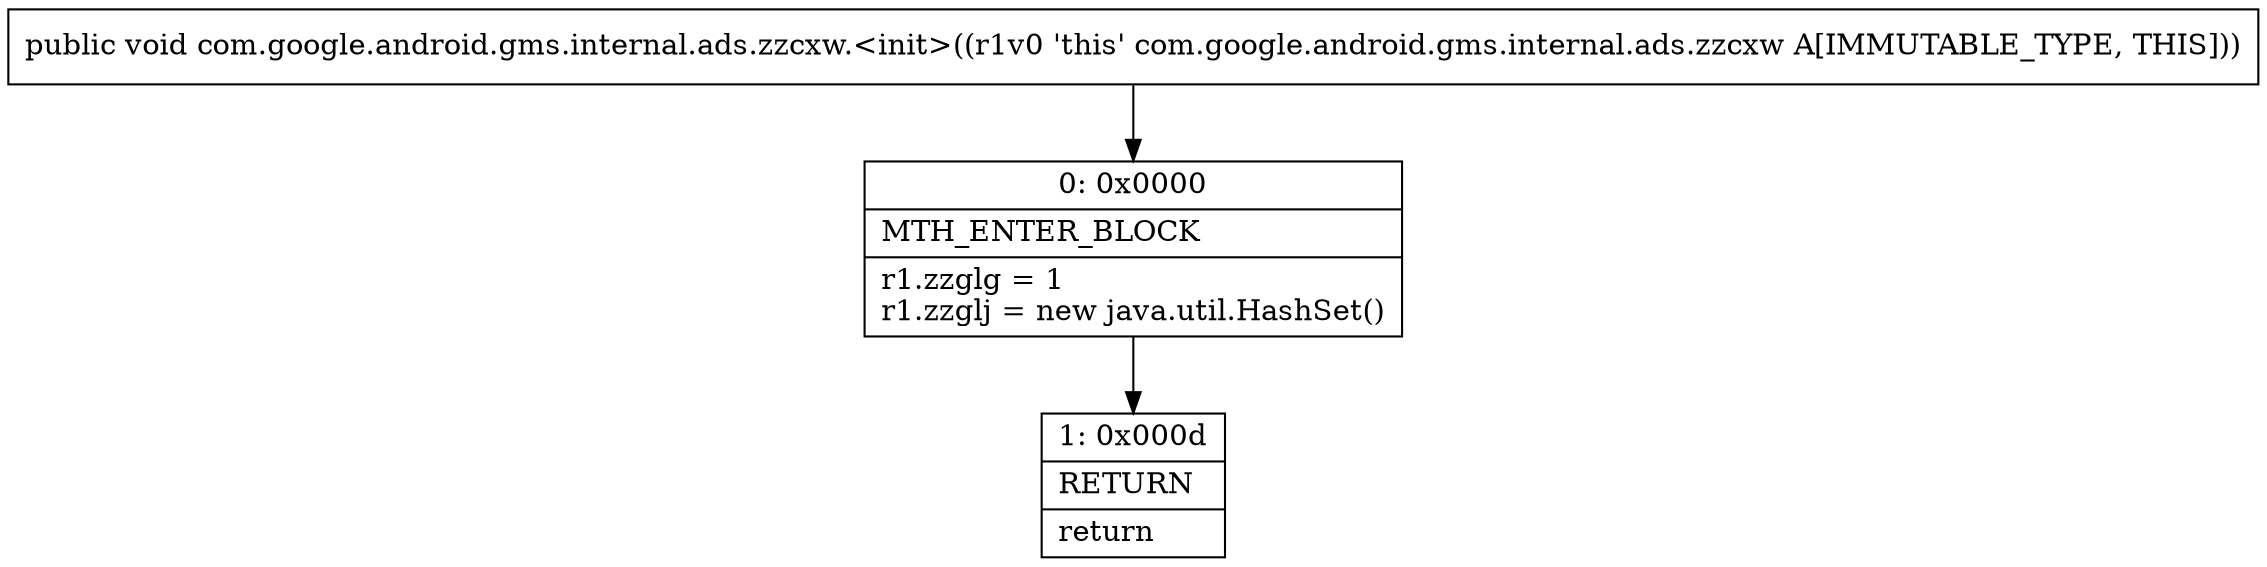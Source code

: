 digraph "CFG forcom.google.android.gms.internal.ads.zzcxw.\<init\>()V" {
Node_0 [shape=record,label="{0\:\ 0x0000|MTH_ENTER_BLOCK\l|r1.zzglg = 1\lr1.zzglj = new java.util.HashSet()\l}"];
Node_1 [shape=record,label="{1\:\ 0x000d|RETURN\l|return\l}"];
MethodNode[shape=record,label="{public void com.google.android.gms.internal.ads.zzcxw.\<init\>((r1v0 'this' com.google.android.gms.internal.ads.zzcxw A[IMMUTABLE_TYPE, THIS])) }"];
MethodNode -> Node_0;
Node_0 -> Node_1;
}

